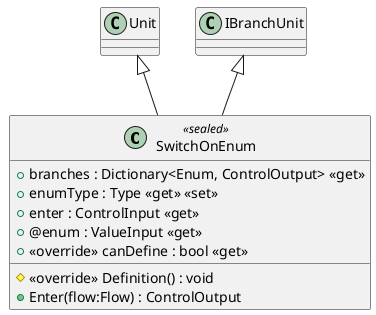 @startuml
class SwitchOnEnum <<sealed>> {
    + branches : Dictionary<Enum, ControlOutput> <<get>>
    + enumType : Type <<get>> <<set>>
    + enter : ControlInput <<get>>
    + @enum : ValueInput <<get>>
    + <<override>> canDefine : bool <<get>>
    # <<override>> Definition() : void
    + Enter(flow:Flow) : ControlOutput
}
Unit <|-- SwitchOnEnum
IBranchUnit <|-- SwitchOnEnum
@enduml
